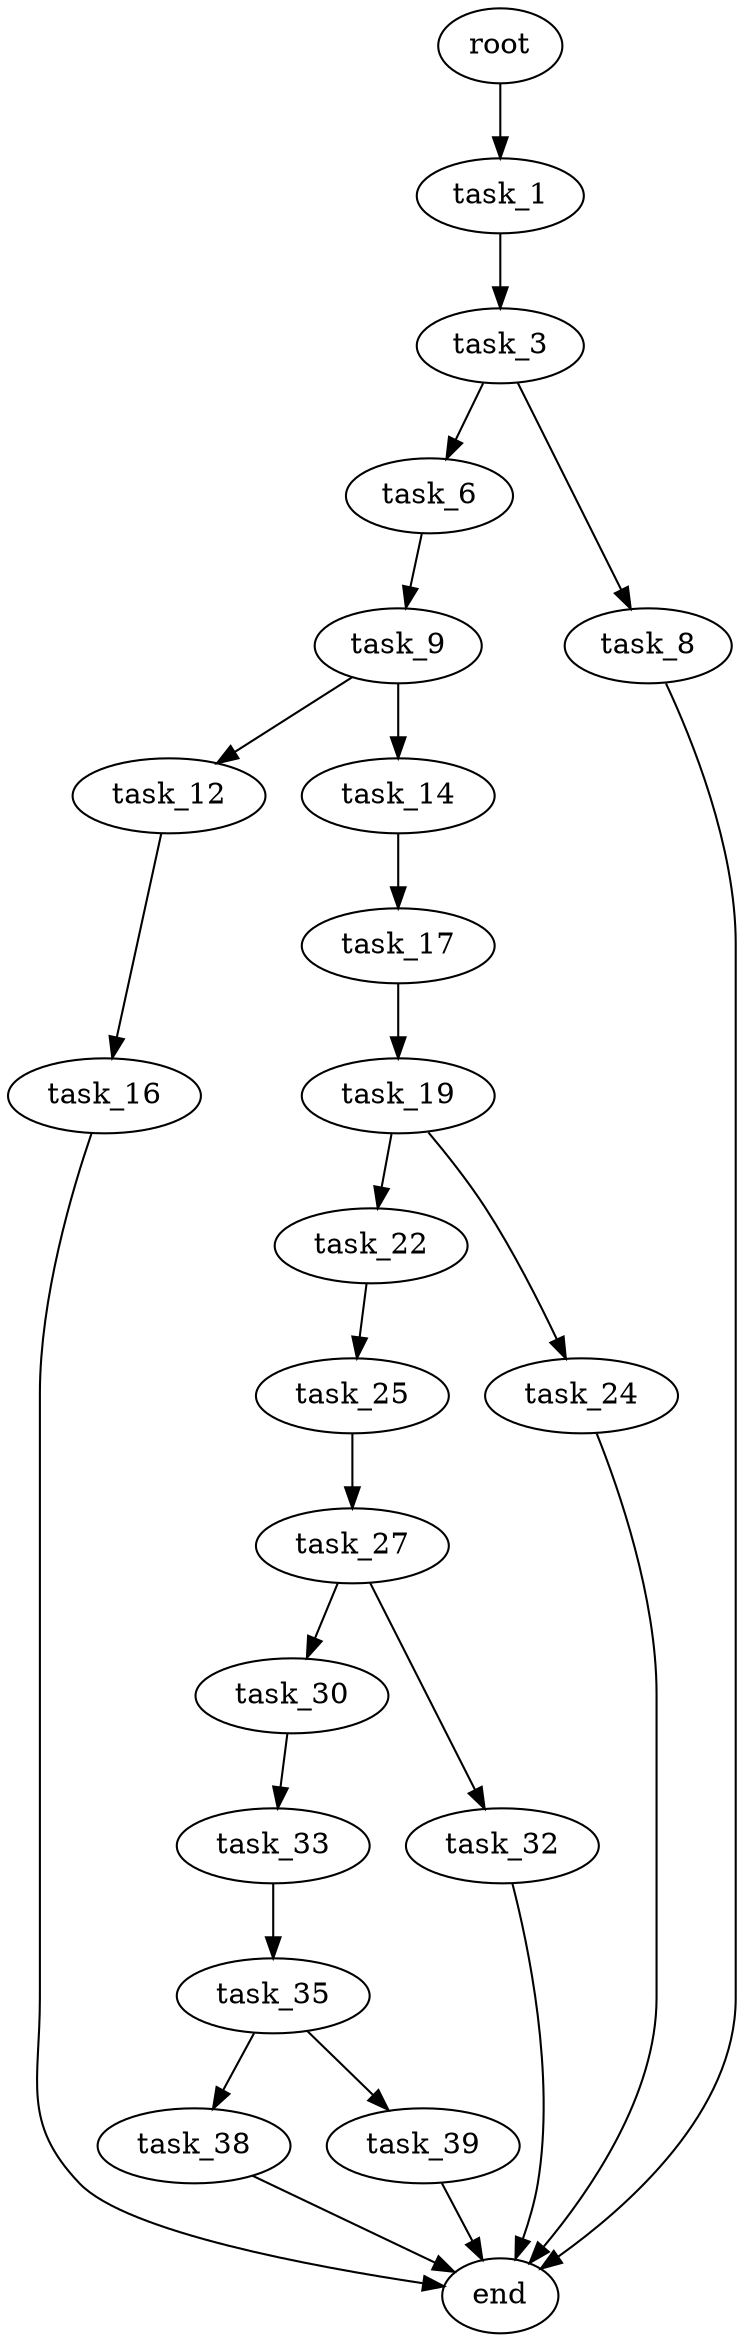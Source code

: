 digraph G {
  root [size="0.000000"];
  task_1 [size="1073741824000.000000"];
  task_3 [size="6694292535.000000"];
  task_6 [size="16170920866.000000"];
  task_8 [size="72846320724.000000"];
  task_9 [size="22576941305.000000"];
  task_12 [size="3621516525.000000"];
  task_14 [size="315298309253.000000"];
  task_16 [size="41945332138.000000"];
  task_17 [size="368293445632.000000"];
  task_19 [size="1183501208.000000"];
  task_22 [size="470307342372.000000"];
  task_24 [size="782757789696.000000"];
  task_25 [size="113253686355.000000"];
  task_27 [size="549755813888.000000"];
  task_30 [size="168309570995.000000"];
  task_32 [size="2261920691.000000"];
  task_33 [size="79868812774.000000"];
  task_35 [size="327899495234.000000"];
  task_38 [size="68719476736.000000"];
  task_39 [size="549755813888.000000"];
  end [size="0.000000"];

  root -> task_1 [size="1.000000"];
  task_1 -> task_3 [size="838860800.000000"];
  task_3 -> task_6 [size="209715200.000000"];
  task_3 -> task_8 [size="209715200.000000"];
  task_6 -> task_9 [size="411041792.000000"];
  task_8 -> end [size="1.000000"];
  task_9 -> task_12 [size="33554432.000000"];
  task_9 -> task_14 [size="33554432.000000"];
  task_12 -> task_16 [size="301989888.000000"];
  task_14 -> task_17 [size="536870912.000000"];
  task_16 -> end [size="1.000000"];
  task_17 -> task_19 [size="411041792.000000"];
  task_19 -> task_22 [size="75497472.000000"];
  task_19 -> task_24 [size="75497472.000000"];
  task_22 -> task_25 [size="411041792.000000"];
  task_24 -> end [size="1.000000"];
  task_25 -> task_27 [size="301989888.000000"];
  task_27 -> task_30 [size="536870912.000000"];
  task_27 -> task_32 [size="536870912.000000"];
  task_30 -> task_33 [size="536870912.000000"];
  task_32 -> end [size="1.000000"];
  task_33 -> task_35 [size="301989888.000000"];
  task_35 -> task_38 [size="301989888.000000"];
  task_35 -> task_39 [size="301989888.000000"];
  task_38 -> end [size="1.000000"];
  task_39 -> end [size="1.000000"];
}
